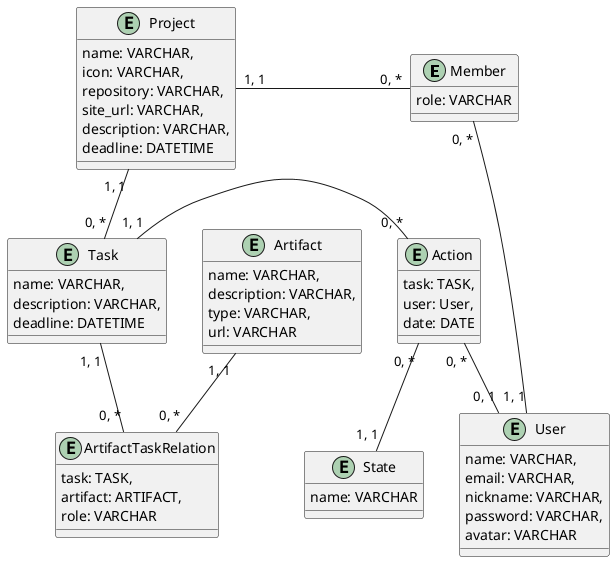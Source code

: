 @startuml
  entity Member {
    role: VARCHAR
  }    
  entity Task {
    name: VARCHAR,
    description: VARCHAR,
    deadline: DATETIME
  }
  entity User {
    name: VARCHAR,
    email: VARCHAR,
    nickname: VARCHAR,
    password: VARCHAR,
    avatar: VARCHAR
  }
  entity Project {
    name: VARCHAR,
    icon: VARCHAR,
    repository: VARCHAR,
    site_url: VARCHAR,
    description: VARCHAR,
    deadline: DATETIME
  }
  entity Artifact {
    name: VARCHAR,
    description: VARCHAR,
    type: VARCHAR,
    url: VARCHAR
  }
  entity Action {
    task: TASK,
    user: User,
    date: DATE
  }
  
  entity State {
    name: VARCHAR
  } 
  
  entity ArtifactTaskRelation {
    task: TASK,
    artifact: ARTIFACT,
    role: VARCHAR
  }
  
  Action "0, *" -d- "0, 1" User
  Action "0, *" -l- "1, 1" Task
  
  Artifact "1, 1" -- "0, *" ArtifactTaskRelation
  Task "1, 1" -- "0, *" ArtifactTaskRelation
  
  
  Member "0, *" -l- "1, 1" Project
  Member "0, *" -d- "1, 1" User
  
  Action "0, *" -- "1, 1" State 
  
  Task "0, *" -u- "1, 1" Project
@enduml
